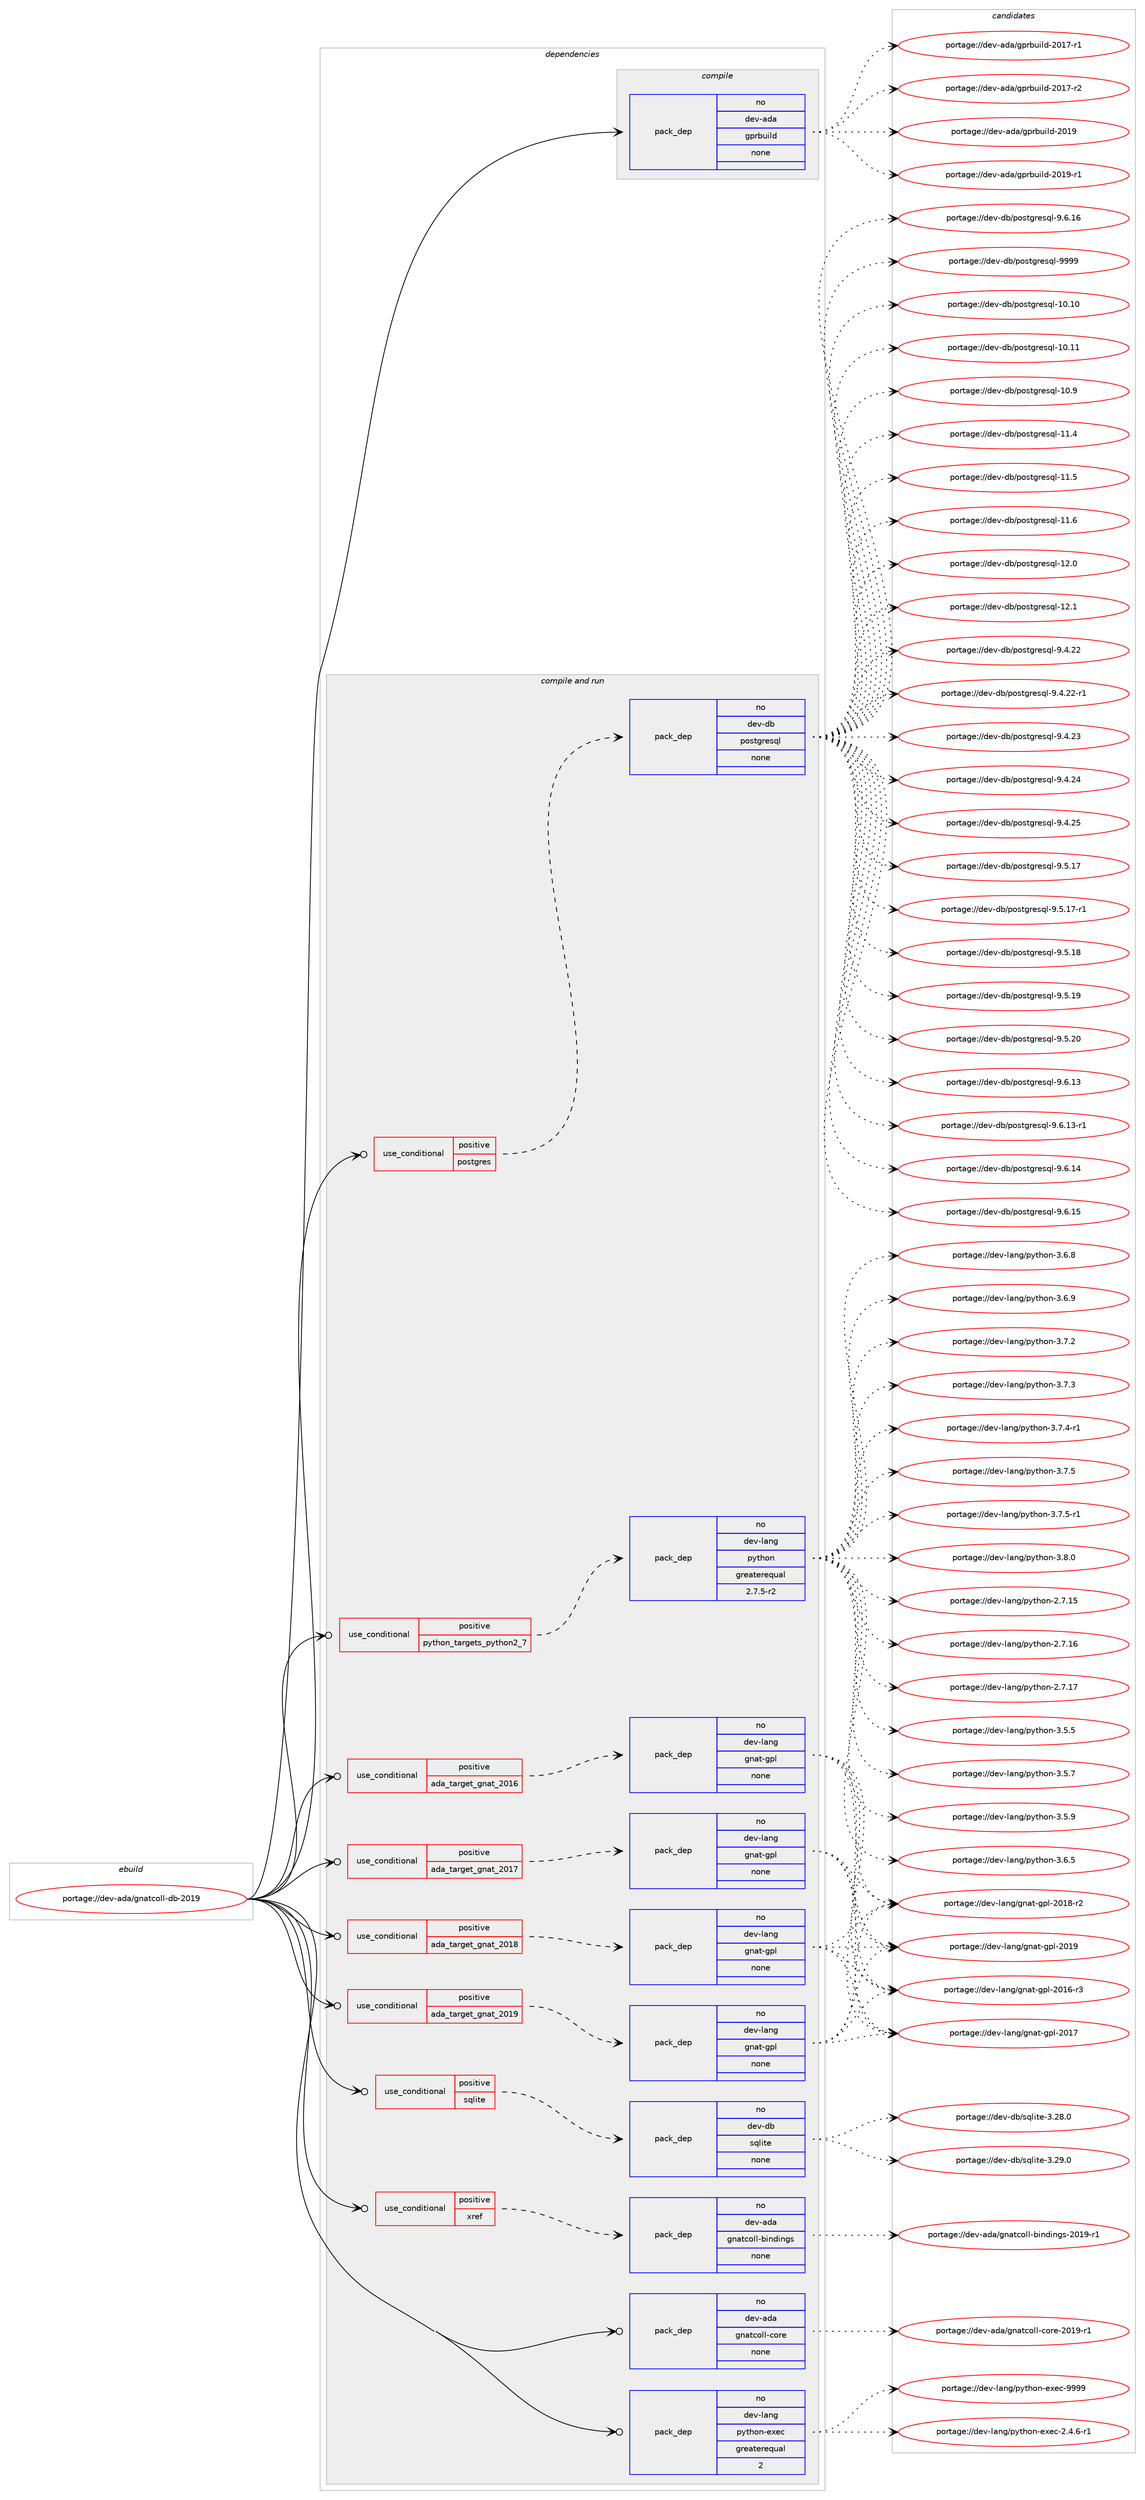 digraph prolog {

# *************
# Graph options
# *************

newrank=true;
concentrate=true;
compound=true;
graph [rankdir=LR,fontname=Helvetica,fontsize=10,ranksep=1.5];#, ranksep=2.5, nodesep=0.2];
edge  [arrowhead=vee];
node  [fontname=Helvetica,fontsize=10];

# **********
# The ebuild
# **********

subgraph cluster_leftcol {
color=gray;
rank=same;
label=<<i>ebuild</i>>;
id [label="portage://dev-ada/gnatcoll-db-2019", color=red, width=4, href="../dev-ada/gnatcoll-db-2019.svg"];
}

# ****************
# The dependencies
# ****************

subgraph cluster_midcol {
color=gray;
label=<<i>dependencies</i>>;
subgraph cluster_compile {
fillcolor="#eeeeee";
style=filled;
label=<<i>compile</i>>;
subgraph pack39044 {
dependency51927 [label=<<TABLE BORDER="0" CELLBORDER="1" CELLSPACING="0" CELLPADDING="4" WIDTH="220"><TR><TD ROWSPAN="6" CELLPADDING="30">pack_dep</TD></TR><TR><TD WIDTH="110">no</TD></TR><TR><TD>dev-ada</TD></TR><TR><TD>gprbuild</TD></TR><TR><TD>none</TD></TR><TR><TD></TD></TR></TABLE>>, shape=none, color=blue];
}
id:e -> dependency51927:w [weight=20,style="solid",arrowhead="vee"];
}
subgraph cluster_compileandrun {
fillcolor="#eeeeee";
style=filled;
label=<<i>compile and run</i>>;
subgraph cond11769 {
dependency51928 [label=<<TABLE BORDER="0" CELLBORDER="1" CELLSPACING="0" CELLPADDING="4"><TR><TD ROWSPAN="3" CELLPADDING="10">use_conditional</TD></TR><TR><TD>positive</TD></TR><TR><TD>ada_target_gnat_2016</TD></TR></TABLE>>, shape=none, color=red];
subgraph pack39045 {
dependency51929 [label=<<TABLE BORDER="0" CELLBORDER="1" CELLSPACING="0" CELLPADDING="4" WIDTH="220"><TR><TD ROWSPAN="6" CELLPADDING="30">pack_dep</TD></TR><TR><TD WIDTH="110">no</TD></TR><TR><TD>dev-lang</TD></TR><TR><TD>gnat-gpl</TD></TR><TR><TD>none</TD></TR><TR><TD></TD></TR></TABLE>>, shape=none, color=blue];
}
dependency51928:e -> dependency51929:w [weight=20,style="dashed",arrowhead="vee"];
}
id:e -> dependency51928:w [weight=20,style="solid",arrowhead="odotvee"];
subgraph cond11770 {
dependency51930 [label=<<TABLE BORDER="0" CELLBORDER="1" CELLSPACING="0" CELLPADDING="4"><TR><TD ROWSPAN="3" CELLPADDING="10">use_conditional</TD></TR><TR><TD>positive</TD></TR><TR><TD>ada_target_gnat_2017</TD></TR></TABLE>>, shape=none, color=red];
subgraph pack39046 {
dependency51931 [label=<<TABLE BORDER="0" CELLBORDER="1" CELLSPACING="0" CELLPADDING="4" WIDTH="220"><TR><TD ROWSPAN="6" CELLPADDING="30">pack_dep</TD></TR><TR><TD WIDTH="110">no</TD></TR><TR><TD>dev-lang</TD></TR><TR><TD>gnat-gpl</TD></TR><TR><TD>none</TD></TR><TR><TD></TD></TR></TABLE>>, shape=none, color=blue];
}
dependency51930:e -> dependency51931:w [weight=20,style="dashed",arrowhead="vee"];
}
id:e -> dependency51930:w [weight=20,style="solid",arrowhead="odotvee"];
subgraph cond11771 {
dependency51932 [label=<<TABLE BORDER="0" CELLBORDER="1" CELLSPACING="0" CELLPADDING="4"><TR><TD ROWSPAN="3" CELLPADDING="10">use_conditional</TD></TR><TR><TD>positive</TD></TR><TR><TD>ada_target_gnat_2018</TD></TR></TABLE>>, shape=none, color=red];
subgraph pack39047 {
dependency51933 [label=<<TABLE BORDER="0" CELLBORDER="1" CELLSPACING="0" CELLPADDING="4" WIDTH="220"><TR><TD ROWSPAN="6" CELLPADDING="30">pack_dep</TD></TR><TR><TD WIDTH="110">no</TD></TR><TR><TD>dev-lang</TD></TR><TR><TD>gnat-gpl</TD></TR><TR><TD>none</TD></TR><TR><TD></TD></TR></TABLE>>, shape=none, color=blue];
}
dependency51932:e -> dependency51933:w [weight=20,style="dashed",arrowhead="vee"];
}
id:e -> dependency51932:w [weight=20,style="solid",arrowhead="odotvee"];
subgraph cond11772 {
dependency51934 [label=<<TABLE BORDER="0" CELLBORDER="1" CELLSPACING="0" CELLPADDING="4"><TR><TD ROWSPAN="3" CELLPADDING="10">use_conditional</TD></TR><TR><TD>positive</TD></TR><TR><TD>ada_target_gnat_2019</TD></TR></TABLE>>, shape=none, color=red];
subgraph pack39048 {
dependency51935 [label=<<TABLE BORDER="0" CELLBORDER="1" CELLSPACING="0" CELLPADDING="4" WIDTH="220"><TR><TD ROWSPAN="6" CELLPADDING="30">pack_dep</TD></TR><TR><TD WIDTH="110">no</TD></TR><TR><TD>dev-lang</TD></TR><TR><TD>gnat-gpl</TD></TR><TR><TD>none</TD></TR><TR><TD></TD></TR></TABLE>>, shape=none, color=blue];
}
dependency51934:e -> dependency51935:w [weight=20,style="dashed",arrowhead="vee"];
}
id:e -> dependency51934:w [weight=20,style="solid",arrowhead="odotvee"];
subgraph cond11773 {
dependency51936 [label=<<TABLE BORDER="0" CELLBORDER="1" CELLSPACING="0" CELLPADDING="4"><TR><TD ROWSPAN="3" CELLPADDING="10">use_conditional</TD></TR><TR><TD>positive</TD></TR><TR><TD>postgres</TD></TR></TABLE>>, shape=none, color=red];
subgraph pack39049 {
dependency51937 [label=<<TABLE BORDER="0" CELLBORDER="1" CELLSPACING="0" CELLPADDING="4" WIDTH="220"><TR><TD ROWSPAN="6" CELLPADDING="30">pack_dep</TD></TR><TR><TD WIDTH="110">no</TD></TR><TR><TD>dev-db</TD></TR><TR><TD>postgresql</TD></TR><TR><TD>none</TD></TR><TR><TD></TD></TR></TABLE>>, shape=none, color=blue];
}
dependency51936:e -> dependency51937:w [weight=20,style="dashed",arrowhead="vee"];
}
id:e -> dependency51936:w [weight=20,style="solid",arrowhead="odotvee"];
subgraph cond11774 {
dependency51938 [label=<<TABLE BORDER="0" CELLBORDER="1" CELLSPACING="0" CELLPADDING="4"><TR><TD ROWSPAN="3" CELLPADDING="10">use_conditional</TD></TR><TR><TD>positive</TD></TR><TR><TD>python_targets_python2_7</TD></TR></TABLE>>, shape=none, color=red];
subgraph pack39050 {
dependency51939 [label=<<TABLE BORDER="0" CELLBORDER="1" CELLSPACING="0" CELLPADDING="4" WIDTH="220"><TR><TD ROWSPAN="6" CELLPADDING="30">pack_dep</TD></TR><TR><TD WIDTH="110">no</TD></TR><TR><TD>dev-lang</TD></TR><TR><TD>python</TD></TR><TR><TD>greaterequal</TD></TR><TR><TD>2.7.5-r2</TD></TR></TABLE>>, shape=none, color=blue];
}
dependency51938:e -> dependency51939:w [weight=20,style="dashed",arrowhead="vee"];
}
id:e -> dependency51938:w [weight=20,style="solid",arrowhead="odotvee"];
subgraph cond11775 {
dependency51940 [label=<<TABLE BORDER="0" CELLBORDER="1" CELLSPACING="0" CELLPADDING="4"><TR><TD ROWSPAN="3" CELLPADDING="10">use_conditional</TD></TR><TR><TD>positive</TD></TR><TR><TD>sqlite</TD></TR></TABLE>>, shape=none, color=red];
subgraph pack39051 {
dependency51941 [label=<<TABLE BORDER="0" CELLBORDER="1" CELLSPACING="0" CELLPADDING="4" WIDTH="220"><TR><TD ROWSPAN="6" CELLPADDING="30">pack_dep</TD></TR><TR><TD WIDTH="110">no</TD></TR><TR><TD>dev-db</TD></TR><TR><TD>sqlite</TD></TR><TR><TD>none</TD></TR><TR><TD></TD></TR></TABLE>>, shape=none, color=blue];
}
dependency51940:e -> dependency51941:w [weight=20,style="dashed",arrowhead="vee"];
}
id:e -> dependency51940:w [weight=20,style="solid",arrowhead="odotvee"];
subgraph cond11776 {
dependency51942 [label=<<TABLE BORDER="0" CELLBORDER="1" CELLSPACING="0" CELLPADDING="4"><TR><TD ROWSPAN="3" CELLPADDING="10">use_conditional</TD></TR><TR><TD>positive</TD></TR><TR><TD>xref</TD></TR></TABLE>>, shape=none, color=red];
subgraph pack39052 {
dependency51943 [label=<<TABLE BORDER="0" CELLBORDER="1" CELLSPACING="0" CELLPADDING="4" WIDTH="220"><TR><TD ROWSPAN="6" CELLPADDING="30">pack_dep</TD></TR><TR><TD WIDTH="110">no</TD></TR><TR><TD>dev-ada</TD></TR><TR><TD>gnatcoll-bindings</TD></TR><TR><TD>none</TD></TR><TR><TD></TD></TR></TABLE>>, shape=none, color=blue];
}
dependency51942:e -> dependency51943:w [weight=20,style="dashed",arrowhead="vee"];
}
id:e -> dependency51942:w [weight=20,style="solid",arrowhead="odotvee"];
subgraph pack39053 {
dependency51944 [label=<<TABLE BORDER="0" CELLBORDER="1" CELLSPACING="0" CELLPADDING="4" WIDTH="220"><TR><TD ROWSPAN="6" CELLPADDING="30">pack_dep</TD></TR><TR><TD WIDTH="110">no</TD></TR><TR><TD>dev-ada</TD></TR><TR><TD>gnatcoll-core</TD></TR><TR><TD>none</TD></TR><TR><TD></TD></TR></TABLE>>, shape=none, color=blue];
}
id:e -> dependency51944:w [weight=20,style="solid",arrowhead="odotvee"];
subgraph pack39054 {
dependency51945 [label=<<TABLE BORDER="0" CELLBORDER="1" CELLSPACING="0" CELLPADDING="4" WIDTH="220"><TR><TD ROWSPAN="6" CELLPADDING="30">pack_dep</TD></TR><TR><TD WIDTH="110">no</TD></TR><TR><TD>dev-lang</TD></TR><TR><TD>python-exec</TD></TR><TR><TD>greaterequal</TD></TR><TR><TD>2</TD></TR></TABLE>>, shape=none, color=blue];
}
id:e -> dependency51945:w [weight=20,style="solid",arrowhead="odotvee"];
}
subgraph cluster_run {
fillcolor="#eeeeee";
style=filled;
label=<<i>run</i>>;
}
}

# **************
# The candidates
# **************

subgraph cluster_choices {
rank=same;
color=gray;
label=<<i>candidates</i>>;

subgraph choice39044 {
color=black;
nodesep=1;
choiceportage100101118459710097471031121149811710510810045504849554511449 [label="portage://dev-ada/gprbuild-2017-r1", color=red, width=4,href="../dev-ada/gprbuild-2017-r1.svg"];
choiceportage100101118459710097471031121149811710510810045504849554511450 [label="portage://dev-ada/gprbuild-2017-r2", color=red, width=4,href="../dev-ada/gprbuild-2017-r2.svg"];
choiceportage10010111845971009747103112114981171051081004550484957 [label="portage://dev-ada/gprbuild-2019", color=red, width=4,href="../dev-ada/gprbuild-2019.svg"];
choiceportage100101118459710097471031121149811710510810045504849574511449 [label="portage://dev-ada/gprbuild-2019-r1", color=red, width=4,href="../dev-ada/gprbuild-2019-r1.svg"];
dependency51927:e -> choiceportage100101118459710097471031121149811710510810045504849554511449:w [style=dotted,weight="100"];
dependency51927:e -> choiceportage100101118459710097471031121149811710510810045504849554511450:w [style=dotted,weight="100"];
dependency51927:e -> choiceportage10010111845971009747103112114981171051081004550484957:w [style=dotted,weight="100"];
dependency51927:e -> choiceportage100101118459710097471031121149811710510810045504849574511449:w [style=dotted,weight="100"];
}
subgraph choice39045 {
color=black;
nodesep=1;
choiceportage100101118451089711010347103110971164510311210845504849544511451 [label="portage://dev-lang/gnat-gpl-2016-r3", color=red, width=4,href="../dev-lang/gnat-gpl-2016-r3.svg"];
choiceportage10010111845108971101034710311097116451031121084550484955 [label="portage://dev-lang/gnat-gpl-2017", color=red, width=4,href="../dev-lang/gnat-gpl-2017.svg"];
choiceportage100101118451089711010347103110971164510311210845504849564511450 [label="portage://dev-lang/gnat-gpl-2018-r2", color=red, width=4,href="../dev-lang/gnat-gpl-2018-r2.svg"];
choiceportage10010111845108971101034710311097116451031121084550484957 [label="portage://dev-lang/gnat-gpl-2019", color=red, width=4,href="../dev-lang/gnat-gpl-2019.svg"];
dependency51929:e -> choiceportage100101118451089711010347103110971164510311210845504849544511451:w [style=dotted,weight="100"];
dependency51929:e -> choiceportage10010111845108971101034710311097116451031121084550484955:w [style=dotted,weight="100"];
dependency51929:e -> choiceportage100101118451089711010347103110971164510311210845504849564511450:w [style=dotted,weight="100"];
dependency51929:e -> choiceportage10010111845108971101034710311097116451031121084550484957:w [style=dotted,weight="100"];
}
subgraph choice39046 {
color=black;
nodesep=1;
choiceportage100101118451089711010347103110971164510311210845504849544511451 [label="portage://dev-lang/gnat-gpl-2016-r3", color=red, width=4,href="../dev-lang/gnat-gpl-2016-r3.svg"];
choiceportage10010111845108971101034710311097116451031121084550484955 [label="portage://dev-lang/gnat-gpl-2017", color=red, width=4,href="../dev-lang/gnat-gpl-2017.svg"];
choiceportage100101118451089711010347103110971164510311210845504849564511450 [label="portage://dev-lang/gnat-gpl-2018-r2", color=red, width=4,href="../dev-lang/gnat-gpl-2018-r2.svg"];
choiceportage10010111845108971101034710311097116451031121084550484957 [label="portage://dev-lang/gnat-gpl-2019", color=red, width=4,href="../dev-lang/gnat-gpl-2019.svg"];
dependency51931:e -> choiceportage100101118451089711010347103110971164510311210845504849544511451:w [style=dotted,weight="100"];
dependency51931:e -> choiceportage10010111845108971101034710311097116451031121084550484955:w [style=dotted,weight="100"];
dependency51931:e -> choiceportage100101118451089711010347103110971164510311210845504849564511450:w [style=dotted,weight="100"];
dependency51931:e -> choiceportage10010111845108971101034710311097116451031121084550484957:w [style=dotted,weight="100"];
}
subgraph choice39047 {
color=black;
nodesep=1;
choiceportage100101118451089711010347103110971164510311210845504849544511451 [label="portage://dev-lang/gnat-gpl-2016-r3", color=red, width=4,href="../dev-lang/gnat-gpl-2016-r3.svg"];
choiceportage10010111845108971101034710311097116451031121084550484955 [label="portage://dev-lang/gnat-gpl-2017", color=red, width=4,href="../dev-lang/gnat-gpl-2017.svg"];
choiceportage100101118451089711010347103110971164510311210845504849564511450 [label="portage://dev-lang/gnat-gpl-2018-r2", color=red, width=4,href="../dev-lang/gnat-gpl-2018-r2.svg"];
choiceportage10010111845108971101034710311097116451031121084550484957 [label="portage://dev-lang/gnat-gpl-2019", color=red, width=4,href="../dev-lang/gnat-gpl-2019.svg"];
dependency51933:e -> choiceportage100101118451089711010347103110971164510311210845504849544511451:w [style=dotted,weight="100"];
dependency51933:e -> choiceportage10010111845108971101034710311097116451031121084550484955:w [style=dotted,weight="100"];
dependency51933:e -> choiceportage100101118451089711010347103110971164510311210845504849564511450:w [style=dotted,weight="100"];
dependency51933:e -> choiceportage10010111845108971101034710311097116451031121084550484957:w [style=dotted,weight="100"];
}
subgraph choice39048 {
color=black;
nodesep=1;
choiceportage100101118451089711010347103110971164510311210845504849544511451 [label="portage://dev-lang/gnat-gpl-2016-r3", color=red, width=4,href="../dev-lang/gnat-gpl-2016-r3.svg"];
choiceportage10010111845108971101034710311097116451031121084550484955 [label="portage://dev-lang/gnat-gpl-2017", color=red, width=4,href="../dev-lang/gnat-gpl-2017.svg"];
choiceportage100101118451089711010347103110971164510311210845504849564511450 [label="portage://dev-lang/gnat-gpl-2018-r2", color=red, width=4,href="../dev-lang/gnat-gpl-2018-r2.svg"];
choiceportage10010111845108971101034710311097116451031121084550484957 [label="portage://dev-lang/gnat-gpl-2019", color=red, width=4,href="../dev-lang/gnat-gpl-2019.svg"];
dependency51935:e -> choiceportage100101118451089711010347103110971164510311210845504849544511451:w [style=dotted,weight="100"];
dependency51935:e -> choiceportage10010111845108971101034710311097116451031121084550484955:w [style=dotted,weight="100"];
dependency51935:e -> choiceportage100101118451089711010347103110971164510311210845504849564511450:w [style=dotted,weight="100"];
dependency51935:e -> choiceportage10010111845108971101034710311097116451031121084550484957:w [style=dotted,weight="100"];
}
subgraph choice39049 {
color=black;
nodesep=1;
choiceportage100101118451009847112111115116103114101115113108454948464948 [label="portage://dev-db/postgresql-10.10", color=red, width=4,href="../dev-db/postgresql-10.10.svg"];
choiceportage100101118451009847112111115116103114101115113108454948464949 [label="portage://dev-db/postgresql-10.11", color=red, width=4,href="../dev-db/postgresql-10.11.svg"];
choiceportage1001011184510098471121111151161031141011151131084549484657 [label="portage://dev-db/postgresql-10.9", color=red, width=4,href="../dev-db/postgresql-10.9.svg"];
choiceportage1001011184510098471121111151161031141011151131084549494652 [label="portage://dev-db/postgresql-11.4", color=red, width=4,href="../dev-db/postgresql-11.4.svg"];
choiceportage1001011184510098471121111151161031141011151131084549494653 [label="portage://dev-db/postgresql-11.5", color=red, width=4,href="../dev-db/postgresql-11.5.svg"];
choiceportage1001011184510098471121111151161031141011151131084549494654 [label="portage://dev-db/postgresql-11.6", color=red, width=4,href="../dev-db/postgresql-11.6.svg"];
choiceportage1001011184510098471121111151161031141011151131084549504648 [label="portage://dev-db/postgresql-12.0", color=red, width=4,href="../dev-db/postgresql-12.0.svg"];
choiceportage1001011184510098471121111151161031141011151131084549504649 [label="portage://dev-db/postgresql-12.1", color=red, width=4,href="../dev-db/postgresql-12.1.svg"];
choiceportage10010111845100984711211111511610311410111511310845574652465050 [label="portage://dev-db/postgresql-9.4.22", color=red, width=4,href="../dev-db/postgresql-9.4.22.svg"];
choiceportage100101118451009847112111115116103114101115113108455746524650504511449 [label="portage://dev-db/postgresql-9.4.22-r1", color=red, width=4,href="../dev-db/postgresql-9.4.22-r1.svg"];
choiceportage10010111845100984711211111511610311410111511310845574652465051 [label="portage://dev-db/postgresql-9.4.23", color=red, width=4,href="../dev-db/postgresql-9.4.23.svg"];
choiceportage10010111845100984711211111511610311410111511310845574652465052 [label="portage://dev-db/postgresql-9.4.24", color=red, width=4,href="../dev-db/postgresql-9.4.24.svg"];
choiceportage10010111845100984711211111511610311410111511310845574652465053 [label="portage://dev-db/postgresql-9.4.25", color=red, width=4,href="../dev-db/postgresql-9.4.25.svg"];
choiceportage10010111845100984711211111511610311410111511310845574653464955 [label="portage://dev-db/postgresql-9.5.17", color=red, width=4,href="../dev-db/postgresql-9.5.17.svg"];
choiceportage100101118451009847112111115116103114101115113108455746534649554511449 [label="portage://dev-db/postgresql-9.5.17-r1", color=red, width=4,href="../dev-db/postgresql-9.5.17-r1.svg"];
choiceportage10010111845100984711211111511610311410111511310845574653464956 [label="portage://dev-db/postgresql-9.5.18", color=red, width=4,href="../dev-db/postgresql-9.5.18.svg"];
choiceportage10010111845100984711211111511610311410111511310845574653464957 [label="portage://dev-db/postgresql-9.5.19", color=red, width=4,href="../dev-db/postgresql-9.5.19.svg"];
choiceportage10010111845100984711211111511610311410111511310845574653465048 [label="portage://dev-db/postgresql-9.5.20", color=red, width=4,href="../dev-db/postgresql-9.5.20.svg"];
choiceportage10010111845100984711211111511610311410111511310845574654464951 [label="portage://dev-db/postgresql-9.6.13", color=red, width=4,href="../dev-db/postgresql-9.6.13.svg"];
choiceportage100101118451009847112111115116103114101115113108455746544649514511449 [label="portage://dev-db/postgresql-9.6.13-r1", color=red, width=4,href="../dev-db/postgresql-9.6.13-r1.svg"];
choiceportage10010111845100984711211111511610311410111511310845574654464952 [label="portage://dev-db/postgresql-9.6.14", color=red, width=4,href="../dev-db/postgresql-9.6.14.svg"];
choiceportage10010111845100984711211111511610311410111511310845574654464953 [label="portage://dev-db/postgresql-9.6.15", color=red, width=4,href="../dev-db/postgresql-9.6.15.svg"];
choiceportage10010111845100984711211111511610311410111511310845574654464954 [label="portage://dev-db/postgresql-9.6.16", color=red, width=4,href="../dev-db/postgresql-9.6.16.svg"];
choiceportage1001011184510098471121111151161031141011151131084557575757 [label="portage://dev-db/postgresql-9999", color=red, width=4,href="../dev-db/postgresql-9999.svg"];
dependency51937:e -> choiceportage100101118451009847112111115116103114101115113108454948464948:w [style=dotted,weight="100"];
dependency51937:e -> choiceportage100101118451009847112111115116103114101115113108454948464949:w [style=dotted,weight="100"];
dependency51937:e -> choiceportage1001011184510098471121111151161031141011151131084549484657:w [style=dotted,weight="100"];
dependency51937:e -> choiceportage1001011184510098471121111151161031141011151131084549494652:w [style=dotted,weight="100"];
dependency51937:e -> choiceportage1001011184510098471121111151161031141011151131084549494653:w [style=dotted,weight="100"];
dependency51937:e -> choiceportage1001011184510098471121111151161031141011151131084549494654:w [style=dotted,weight="100"];
dependency51937:e -> choiceportage1001011184510098471121111151161031141011151131084549504648:w [style=dotted,weight="100"];
dependency51937:e -> choiceportage1001011184510098471121111151161031141011151131084549504649:w [style=dotted,weight="100"];
dependency51937:e -> choiceportage10010111845100984711211111511610311410111511310845574652465050:w [style=dotted,weight="100"];
dependency51937:e -> choiceportage100101118451009847112111115116103114101115113108455746524650504511449:w [style=dotted,weight="100"];
dependency51937:e -> choiceportage10010111845100984711211111511610311410111511310845574652465051:w [style=dotted,weight="100"];
dependency51937:e -> choiceportage10010111845100984711211111511610311410111511310845574652465052:w [style=dotted,weight="100"];
dependency51937:e -> choiceportage10010111845100984711211111511610311410111511310845574652465053:w [style=dotted,weight="100"];
dependency51937:e -> choiceportage10010111845100984711211111511610311410111511310845574653464955:w [style=dotted,weight="100"];
dependency51937:e -> choiceportage100101118451009847112111115116103114101115113108455746534649554511449:w [style=dotted,weight="100"];
dependency51937:e -> choiceportage10010111845100984711211111511610311410111511310845574653464956:w [style=dotted,weight="100"];
dependency51937:e -> choiceportage10010111845100984711211111511610311410111511310845574653464957:w [style=dotted,weight="100"];
dependency51937:e -> choiceportage10010111845100984711211111511610311410111511310845574653465048:w [style=dotted,weight="100"];
dependency51937:e -> choiceportage10010111845100984711211111511610311410111511310845574654464951:w [style=dotted,weight="100"];
dependency51937:e -> choiceportage100101118451009847112111115116103114101115113108455746544649514511449:w [style=dotted,weight="100"];
dependency51937:e -> choiceportage10010111845100984711211111511610311410111511310845574654464952:w [style=dotted,weight="100"];
dependency51937:e -> choiceportage10010111845100984711211111511610311410111511310845574654464953:w [style=dotted,weight="100"];
dependency51937:e -> choiceportage10010111845100984711211111511610311410111511310845574654464954:w [style=dotted,weight="100"];
dependency51937:e -> choiceportage1001011184510098471121111151161031141011151131084557575757:w [style=dotted,weight="100"];
}
subgraph choice39050 {
color=black;
nodesep=1;
choiceportage10010111845108971101034711212111610411111045504655464953 [label="portage://dev-lang/python-2.7.15", color=red, width=4,href="../dev-lang/python-2.7.15.svg"];
choiceportage10010111845108971101034711212111610411111045504655464954 [label="portage://dev-lang/python-2.7.16", color=red, width=4,href="../dev-lang/python-2.7.16.svg"];
choiceportage10010111845108971101034711212111610411111045504655464955 [label="portage://dev-lang/python-2.7.17", color=red, width=4,href="../dev-lang/python-2.7.17.svg"];
choiceportage100101118451089711010347112121116104111110455146534653 [label="portage://dev-lang/python-3.5.5", color=red, width=4,href="../dev-lang/python-3.5.5.svg"];
choiceportage100101118451089711010347112121116104111110455146534655 [label="portage://dev-lang/python-3.5.7", color=red, width=4,href="../dev-lang/python-3.5.7.svg"];
choiceportage100101118451089711010347112121116104111110455146534657 [label="portage://dev-lang/python-3.5.9", color=red, width=4,href="../dev-lang/python-3.5.9.svg"];
choiceportage100101118451089711010347112121116104111110455146544653 [label="portage://dev-lang/python-3.6.5", color=red, width=4,href="../dev-lang/python-3.6.5.svg"];
choiceportage100101118451089711010347112121116104111110455146544656 [label="portage://dev-lang/python-3.6.8", color=red, width=4,href="../dev-lang/python-3.6.8.svg"];
choiceportage100101118451089711010347112121116104111110455146544657 [label="portage://dev-lang/python-3.6.9", color=red, width=4,href="../dev-lang/python-3.6.9.svg"];
choiceportage100101118451089711010347112121116104111110455146554650 [label="portage://dev-lang/python-3.7.2", color=red, width=4,href="../dev-lang/python-3.7.2.svg"];
choiceportage100101118451089711010347112121116104111110455146554651 [label="portage://dev-lang/python-3.7.3", color=red, width=4,href="../dev-lang/python-3.7.3.svg"];
choiceportage1001011184510897110103471121211161041111104551465546524511449 [label="portage://dev-lang/python-3.7.4-r1", color=red, width=4,href="../dev-lang/python-3.7.4-r1.svg"];
choiceportage100101118451089711010347112121116104111110455146554653 [label="portage://dev-lang/python-3.7.5", color=red, width=4,href="../dev-lang/python-3.7.5.svg"];
choiceportage1001011184510897110103471121211161041111104551465546534511449 [label="portage://dev-lang/python-3.7.5-r1", color=red, width=4,href="../dev-lang/python-3.7.5-r1.svg"];
choiceportage100101118451089711010347112121116104111110455146564648 [label="portage://dev-lang/python-3.8.0", color=red, width=4,href="../dev-lang/python-3.8.0.svg"];
dependency51939:e -> choiceportage10010111845108971101034711212111610411111045504655464953:w [style=dotted,weight="100"];
dependency51939:e -> choiceportage10010111845108971101034711212111610411111045504655464954:w [style=dotted,weight="100"];
dependency51939:e -> choiceportage10010111845108971101034711212111610411111045504655464955:w [style=dotted,weight="100"];
dependency51939:e -> choiceportage100101118451089711010347112121116104111110455146534653:w [style=dotted,weight="100"];
dependency51939:e -> choiceportage100101118451089711010347112121116104111110455146534655:w [style=dotted,weight="100"];
dependency51939:e -> choiceportage100101118451089711010347112121116104111110455146534657:w [style=dotted,weight="100"];
dependency51939:e -> choiceportage100101118451089711010347112121116104111110455146544653:w [style=dotted,weight="100"];
dependency51939:e -> choiceportage100101118451089711010347112121116104111110455146544656:w [style=dotted,weight="100"];
dependency51939:e -> choiceportage100101118451089711010347112121116104111110455146544657:w [style=dotted,weight="100"];
dependency51939:e -> choiceportage100101118451089711010347112121116104111110455146554650:w [style=dotted,weight="100"];
dependency51939:e -> choiceportage100101118451089711010347112121116104111110455146554651:w [style=dotted,weight="100"];
dependency51939:e -> choiceportage1001011184510897110103471121211161041111104551465546524511449:w [style=dotted,weight="100"];
dependency51939:e -> choiceportage100101118451089711010347112121116104111110455146554653:w [style=dotted,weight="100"];
dependency51939:e -> choiceportage1001011184510897110103471121211161041111104551465546534511449:w [style=dotted,weight="100"];
dependency51939:e -> choiceportage100101118451089711010347112121116104111110455146564648:w [style=dotted,weight="100"];
}
subgraph choice39051 {
color=black;
nodesep=1;
choiceportage10010111845100984711511310810511610145514650564648 [label="portage://dev-db/sqlite-3.28.0", color=red, width=4,href="../dev-db/sqlite-3.28.0.svg"];
choiceportage10010111845100984711511310810511610145514650574648 [label="portage://dev-db/sqlite-3.29.0", color=red, width=4,href="../dev-db/sqlite-3.29.0.svg"];
dependency51941:e -> choiceportage10010111845100984711511310810511610145514650564648:w [style=dotted,weight="100"];
dependency51941:e -> choiceportage10010111845100984711511310810511610145514650574648:w [style=dotted,weight="100"];
}
subgraph choice39052 {
color=black;
nodesep=1;
choiceportage100101118459710097471031109711699111108108459810511010010511010311545504849574511449 [label="portage://dev-ada/gnatcoll-bindings-2019-r1", color=red, width=4,href="../dev-ada/gnatcoll-bindings-2019-r1.svg"];
dependency51943:e -> choiceportage100101118459710097471031109711699111108108459810511010010511010311545504849574511449:w [style=dotted,weight="100"];
}
subgraph choice39053 {
color=black;
nodesep=1;
choiceportage100101118459710097471031109711699111108108459911111410145504849574511449 [label="portage://dev-ada/gnatcoll-core-2019-r1", color=red, width=4,href="../dev-ada/gnatcoll-core-2019-r1.svg"];
dependency51944:e -> choiceportage100101118459710097471031109711699111108108459911111410145504849574511449:w [style=dotted,weight="100"];
}
subgraph choice39054 {
color=black;
nodesep=1;
choiceportage10010111845108971101034711212111610411111045101120101994550465246544511449 [label="portage://dev-lang/python-exec-2.4.6-r1", color=red, width=4,href="../dev-lang/python-exec-2.4.6-r1.svg"];
choiceportage10010111845108971101034711212111610411111045101120101994557575757 [label="portage://dev-lang/python-exec-9999", color=red, width=4,href="../dev-lang/python-exec-9999.svg"];
dependency51945:e -> choiceportage10010111845108971101034711212111610411111045101120101994550465246544511449:w [style=dotted,weight="100"];
dependency51945:e -> choiceportage10010111845108971101034711212111610411111045101120101994557575757:w [style=dotted,weight="100"];
}
}

}
